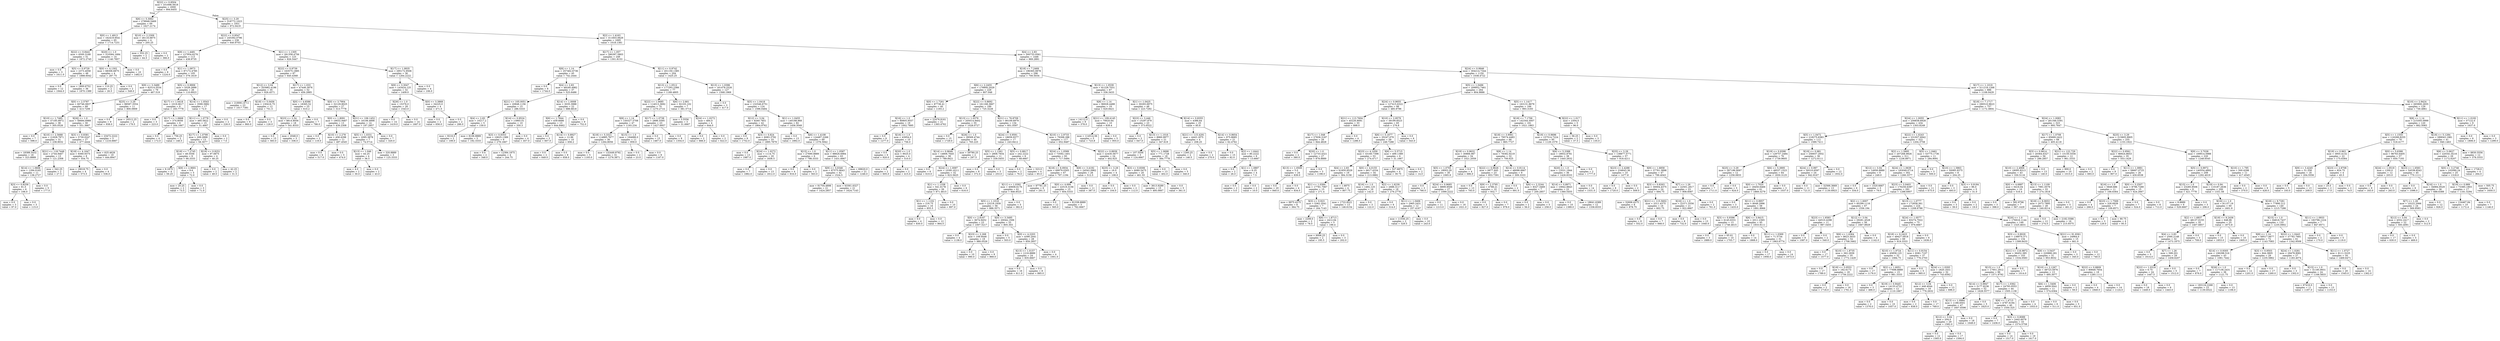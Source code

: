 digraph Tree {
node [shape=box] ;
0 [label="X[22] <= 0.8504\nmse = 331696.5618\nsamples = 2000\nvalue = 994.6455"] ;
1 [label="X[6] <= 5.3062\nmse = 278948.5469\nsamples = 69\nvalue = 1627.2174"] ;
0 -> 1 [labeldistance=2.5, labelangle=45, headlabel="True"] ;
2 [label="X[0] <= 1.4913\nmse = 162419.9541\nsamples = 65\nvalue = 1714.7231"] ;
1 -> 2 ;
3 [label="X[22] <= 0.8441\nmse = 6500.3168\nsamples = 51\nvalue = 1872.2745"] ;
2 -> 3 ;
4 [label="mse = 0.0\nsamples = 3\nvalue = 1611.0"] ;
3 -> 4 ;
5 [label="X[5] <= 0.9729\nmse = 2373.4058\nsamples = 48\nvalue = 1888.6042"] ;
3 -> 5 ;
6 [label="mse = 0.0\nsamples = 12\nvalue = 1944.0"] ;
5 -> 6 ;
7 [label="mse = 1800.6752\nsamples = 36\nvalue = 1870.1389"] ;
5 -> 7 ;
8 [label="X[20] <= 1.0\nmse = 310584.1684\nsamples = 14\nvalue = 1140.7857"] ;
2 -> 8 ;
9 [label="X[0] <= 4.1302\nmse = 68306.6875\nsamples = 4\nvalue = 287.75"] ;
8 -> 9 ;
10 [label="mse = 110.25\nsamples = 2\nvalue = 26.5"] ;
9 -> 10 ;
11 [label="mse = 0.0\nsamples = 2\nvalue = 549.0"] ;
9 -> 11 ;
12 [label="mse = 0.0\nsamples = 10\nvalue = 1482.0"] ;
8 -> 12 ;
13 [label="X[10] <= 2.2309\nmse = 26116.6875\nsamples = 4\nvalue = 205.25"] ;
1 -> 13 ;
14 [label="mse = 552.25\nsamples = 2\nvalue = 44.5"] ;
13 -> 14 ;
15 [label="mse = 0.0\nsamples = 2\nvalue = 366.0"] ;
13 -> 15 ;
16 [label="X[25] <= 3.29\nmse = 318772.1023\nsamples = 1931\nvalue = 972.0419"] ;
0 -> 16 [labeldistance=2.5, labelangle=-45, headlabel="False"] ;
17 [label="X[22] <= 0.9547\nmse = 245392.0796\nsamples = 236\nvalue = 640.9703"] ;
16 -> 17 ;
18 [label="X[9] <= 1.4481\nmse = 127954.6276\nsamples = 113\nvalue = 438.9735"] ;
17 -> 18 ;
19 [label="mse = 0.0\nsamples = 8\nvalue = 1224.0"] ;
18 -> 19 ;
20 [label="X[1] <= 1.0973\nmse = 87172.4785\nsamples = 105\nvalue = 379.1619"] ;
18 -> 20 ;
21 [label="X[9] <= 3.3489\nmse = 82514.5534\nsamples = 79\nvalue = 467.519"] ;
20 -> 21 ;
22 [label="X[0] <= 2.5787\nmse = 60746.0837\nsamples = 68\nvalue = 413.7206"] ;
21 -> 22 ;
23 [label="X[10] <= 1.7485\nmse = 37185.9972\nsamples = 38\nvalue = 305.0526"] ;
22 -> 23 ;
24 [label="mse = 0.0\nsamples = 7\nvalue = 598.0"] ;
23 -> 24 ;
25 [label="X[10] <= 2.5688\nmse = 21828.7971\nsamples = 31\nvalue = 238.9032"] ;
23 -> 25 ;
26 [label="mse = 18388.5432\nsamples = 18\nvalue = 323.8889"] ;
25 -> 26 ;
27 [label="X[21] <= 118.7448\nmse = 2744.9467\nsamples = 13\nvalue = 121.2308"] ;
25 -> 27 ;
28 [label="X[14] <= 1.0606\nmse = 1294.0165\nsamples = 11\nvalue = 138.2727"] ;
27 -> 28 ;
29 [label="X[3] <= 0.8258\nmse = 81.0\nsamples = 6\nvalue = 106.0"] ;
28 -> 29 ;
30 [label="mse = 0.0\nsamples = 3\nvalue = 97.0"] ;
29 -> 30 ;
31 [label="mse = 0.0\nsamples = 3\nvalue = 115.0"] ;
29 -> 31 ;
32 [label="mse = 0.0\nsamples = 5\nvalue = 177.0"] ;
28 -> 32 ;
33 [label="mse = 342.25\nsamples = 2\nvalue = 27.5"] ;
27 -> 33 ;
34 [label="X[26] <= 1.0\nmse = 56684.6989\nsamples = 30\nvalue = 551.3667"] ;
22 -> 34 ;
35 [label="X[3] <= 0.8381\nmse = 5730.0247\nsamples = 27\nvalue = 477.4444"] ;
34 -> 35 ;
36 [label="X[18] <= 4.1647\nmse = 9360.9375\nsamples = 8\nvalue = 554.75"] ;
35 -> 36 ;
37 [label="mse = 18018.75\nsamples = 4\nvalue = 573.5"] ;
36 -> 37 ;
38 [label="mse = 0.0\nsamples = 4\nvalue = 536.0"] ;
36 -> 38 ;
39 [label="mse = 625.4626\nsamples = 19\nvalue = 444.8947"] ;
35 -> 39 ;
40 [label="mse = 23472.2222\nsamples = 3\nvalue = 1216.6667"] ;
34 -> 40 ;
41 [label="X[25] <= 3.29\nmse = 88587.3554\nsamples = 11\nvalue = 800.0909"] ;
21 -> 41 ;
42 [label="mse = 0.0\nsamples = 9\nvalue = 938.0"] ;
41 -> 42 ;
43 [label="mse = 16512.25\nsamples = 2\nvalue = 179.5"] ;
41 -> 43 ;
44 [label="X[5] <= 0.9906\nmse = 5528.2899\nsamples = 26\nvalue = 110.6923"] ;
20 -> 44 ;
45 [label="X[17] <= 1.0418\nmse = 1019.0617\nsamples = 9\nvalue = 183.7778"] ;
44 -> 45 ;
46 [label="mse = 0.0\nsamples = 3\nvalue = 223.0"] ;
45 -> 46 ;
47 [label="X[17] <= 1.0668\nmse = 374.8056\nsamples = 6\nvalue = 164.1667"] ;
45 -> 47 ;
48 [label="mse = 0.0\nsamples = 4\nvalue = 172.0"] ;
47 -> 48 ;
49 [label="mse = 756.25\nsamples = 2\nvalue = 148.5"] ;
47 -> 49 ;
50 [label="X[14] <= 1.0543\nmse = 3590.5882\nsamples = 17\nvalue = 72.0"] ;
44 -> 50 ;
51 [label="X[11] <= 1.0778\nmse = 485.5822\nsamples = 15\nvalue = 51.4667"] ;
50 -> 51 ;
52 [label="X[17] <= 1.0799\nmse = 209.2899\nsamples = 13\nvalue = 58.3077"] ;
51 -> 52 ;
53 [label="X[18] <= 7.2745\nmse = 49.5556\nsamples = 9\nvalue = 66.3333"] ;
52 -> 53 ;
54 [label="mse = 9.1875\nsamples = 4\nvalue = 59.25"] ;
53 -> 54 ;
55 [label="X[9] <= 2.9691\nmse = 9.6\nsamples = 5\nvalue = 72.0"] ;
53 -> 55 ;
56 [label="mse = 20.25\nsamples = 2\nvalue = 73.5"] ;
55 -> 56 ;
57 [label="mse = 0.0\nsamples = 3\nvalue = 71.0"] ;
55 -> 57 ;
58 [label="X[19] <= 0.9251\nmse = 97.6875\nsamples = 4\nvalue = 40.25"] ;
52 -> 58 ;
59 [label="mse = 0.0\nsamples = 2\nvalue = 49.0"] ;
58 -> 59 ;
60 [label="mse = 42.25\nsamples = 2\nvalue = 31.5"] ;
58 -> 60 ;
61 [label="mse = 0.0\nsamples = 2\nvalue = 7.0"] ;
51 -> 61 ;
62 [label="mse = 0.0\nsamples = 2\nvalue = 226.0"] ;
50 -> 62 ;
63 [label="X[1] <= 1.1305\nmse = 281358.4756\nsamples = 123\nvalue = 826.5447"] ;
17 -> 63 ;
64 [label="X[22] <= 0.9739\nmse = 163575.1885\nsamples = 87\nvalue = 645.4368"] ;
63 -> 64 ;
65 [label="X[12] <= 3.04\nmse = 203982.4196\nsamples = 35\nvalue = 926.4571"] ;
64 -> 65 ;
66 [label="mse = 218061.6711\nsamples = 23\nvalue = 1017.7391"] ;
65 -> 66 ;
67 [label="X[18] <= 5.0456\nmse = 130416.75\nsamples = 12\nvalue = 751.5"] ;
65 -> 67 ;
68 [label="mse = 0.0\nsamples = 9\nvalue = 960.0"] ;
67 -> 68 ;
69 [label="mse = 0.0\nsamples = 3\nvalue = 126.0"] ;
67 -> 69 ;
70 [label="X[17] <= 1.033\nmse = 47446.3976\nsamples = 52\nvalue = 456.2885"] ;
64 -> 70 ;
71 [label="X[0] <= 4.6586\nmse = 18365.52\nsamples = 25\nvalue = 610.2"] ;
70 -> 71 ;
72 [label="X[23] <= 2.54\nmse = 8814.8056\nsamples = 18\nvalue = 541.8333"] ;
71 -> 72 ;
73 [label="mse = 0.0\nsamples = 15\nvalue = 583.0"] ;
72 -> 73 ;
74 [label="mse = 2048.0\nsamples = 3\nvalue = 336.0"] ;
72 -> 74 ;
75 [label="mse = 0.0\nsamples = 7\nvalue = 786.0"] ;
71 -> 75 ;
76 [label="X[0] <= 3.7904\nmse = 32129.8025\nsamples = 27\nvalue = 313.7778"] ;
70 -> 76 ;
77 [label="X[0] <= 1.8091\nmse = 19032.9467\nsamples = 13\nvalue = 439.2308"] ;
76 -> 77 ;
78 [label="mse = 0.0\nsamples = 2\nvalue = 119.0"] ;
77 -> 78 ;
79 [label="X[10] <= 2.278\nmse = 458.4298\nsamples = 11\nvalue = 497.4545"] ;
77 -> 79 ;
80 [label="mse = 0.0\nsamples = 6\nvalue = 517.0"] ;
79 -> 80 ;
81 [label="mse = 0.0\nsamples = 5\nvalue = 474.0"] ;
79 -> 81 ;
82 [label="X[21] <= 106.1452\nmse = 16106.4898\nsamples = 14\nvalue = 197.2857"] ;
76 -> 82 ;
83 [label="X[5] <= 1.0331\nmse = 2095.3878\nsamples = 7\nvalue = 74.5714"] ;
82 -> 83 ;
84 [label="X[13] <= 1.046\nmse = 44.25\nsamples = 4\nvalue = 36.5"] ;
83 -> 84 ;
85 [label="mse = 4.0\nsamples = 2\nvalue = 30.0"] ;
84 -> 85 ;
86 [label="mse = 0.0\nsamples = 2\nvalue = 43.0"] ;
84 -> 86 ;
87 [label="mse = 320.8889\nsamples = 3\nvalue = 125.3333"] ;
83 -> 87 ;
88 [label="mse = 0.0\nsamples = 7\nvalue = 320.0"] ;
82 -> 88 ;
89 [label="X[17] <= 1.0835\nmse = 295172.9506\nsamples = 36\nvalue = 1264.2222"] ;
63 -> 89 ;
90 [label="X[9] <= 3.3047\nmse = 143424.125\nsamples = 32\nvalue = 1409.0"] ;
89 -> 90 ;
91 [label="X[26] <= 1.0\nmse = 15376.0\nsamples = 28\nvalue = 1543.0"] ;
90 -> 91 ;
92 [label="mse = 0.0\nsamples = 14\nvalue = 1419.0"] ;
91 -> 92 ;
93 [label="mse = 0.0\nsamples = 14\nvalue = 1667.0"] ;
91 -> 93 ;
94 [label="X[0] <= 3.3868\nmse = 34225.0\nsamples = 4\nvalue = 471.0"] ;
90 -> 94 ;
95 [label="mse = 0.0\nsamples = 2\nvalue = 656.0"] ;
94 -> 95 ;
96 [label="mse = 0.0\nsamples = 2\nvalue = 286.0"] ;
94 -> 96 ;
97 [label="mse = 0.0\nsamples = 4\nvalue = 106.0"] ;
89 -> 97 ;
98 [label="X[2] <= 1.4163\nmse = 311603.0629\nsamples = 1695\nvalue = 1018.1381"] ;
16 -> 98 ;
99 [label="X[17] <= 1.057\nmse = 280397.5803\nsamples = 249\nvalue = 1301.8153"] ;
98 -> 99 ;
100 [label="X[8] <= 1.14\nmse = 257462.6736\nsamples = 45\nvalue = 742.2444"] ;
99 -> 100 ;
101 [label="mse = 0.0\nsamples = 8\nvalue = 1744.0"] ;
100 -> 101 ;
102 [label="X[4] <= 2.83\nmse = 49240.4982\nsamples = 37\nvalue = 525.6486"] ;
100 -> 102 ;
103 [label="X[21] <= 105.0051\nmse = 20848.1156\nsamples = 15\nvalue = 286.5333"] ;
102 -> 103 ;
104 [label="X[4] <= 2.83\nmse = 10217.2\nsamples = 5\nvalue = 159.0"] ;
103 -> 104 ;
105 [label="mse = 9216.0\nsamples = 2\nvalue = 109.0"] ;
104 -> 105 ;
106 [label="mse = 8106.8889\nsamples = 3\nvalue = 192.3333"] ;
104 -> 106 ;
107 [label="X[14] <= 0.9524\nmse = 13965.01\nsamples = 10\nvalue = 350.3"] ;
103 -> 107 ;
108 [label="X[3] <= 0.9353\nmse = 10625.1389\nsamples = 6\nvalue = 279.1667"] ;
107 -> 108 ;
109 [label="mse = 0.0\nsamples = 2\nvalue = 348.0"] ;
108 -> 109 ;
110 [label="mse = 12384.1875\nsamples = 4\nvalue = 244.75"] ;
108 -> 110 ;
111 [label="mse = 0.0\nsamples = 4\nvalue = 457.0"] ;
107 -> 111 ;
112 [label="X[14] <= 1.0008\nmse = 3035.3988\nsamples = 22\nvalue = 688.6818"] ;
102 -> 112 ;
113 [label="X[6] <= 1.7844\nmse = 439.6686\nsamples = 13\nvalue = 644.8462"] ;
112 -> 113 ;
114 [label="mse = 0.0\nsamples = 3\nvalue = 607.0"] ;
113 -> 114 ;
115 [label="X[14] <= 0.8927\nmse = 12.96\nsamples = 10\nvalue = 656.2"] ;
113 -> 115 ;
116 [label="mse = 0.0\nsamples = 2\nvalue = 649.0"] ;
115 -> 116 ;
117 [label="mse = 0.0\nsamples = 8\nvalue = 658.0"] ;
115 -> 117 ;
118 [label="mse = 0.0\nsamples = 9\nvalue = 752.0"] ;
112 -> 118 ;
119 [label="X[11] <= 0.9742\nmse = 201150.1385\nsamples = 204\nvalue = 1425.25"] ;
99 -> 119 ;
120 [label="X[13] <= 1.0512\nmse = 177293.2366\nsamples = 77\nvalue = 1189.4805"] ;
119 -> 120 ;
121 [label="X[22] <= 1.0685\nmse = 114013.3692\nsamples = 70\nvalue = 1270.2714"] ;
120 -> 121 ;
122 [label="X[8] <= 1.14\nmse = 150327.3708\nsamples = 47\nvalue = 1193.234"] ;
121 -> 122 ;
123 [label="X[18] <= 5.3321\nmse = 114885.7677\nsamples = 36\nvalue = 1264.8056"] ;
122 -> 123 ;
124 [label="mse = 0.0\nsamples = 5\nvalue = 1193.0"] ;
123 -> 124 ;
125 [label="mse = 132449.9792\nsamples = 31\nvalue = 1276.3871"] ;
123 -> 125 ;
126 [label="X[15] <= 1.0\nmse = 194688.0\nsamples = 11\nvalue = 959.0"] ;
122 -> 126 ;
127 [label="mse = 0.0\nsamples = 2\nvalue = 23.0"] ;
126 -> 127 ;
128 [label="mse = 0.0\nsamples = 9\nvalue = 1167.0"] ;
126 -> 128 ;
129 [label="X[17] <= 1.0738\nmse = 2896.5595\nsamples = 23\nvalue = 1427.6957"] ;
121 -> 129 ;
130 [label="mse = 0.0\nsamples = 15\nvalue = 1467.0"] ;
129 -> 130 ;
131 [label="mse = 0.0\nsamples = 8\nvalue = 1354.0"] ;
129 -> 131 ;
132 [label="X[6] <= 2.661\nmse = 92103.102\nsamples = 7\nvalue = 381.5714"] ;
120 -> 132 ;
133 [label="mse = 3.5556\nsamples = 3\nvalue = 31.6667"] ;
132 -> 133 ;
134 [label="X[24] <= 1.0272\nmse = 484.0\nsamples = 4\nvalue = 644.0"] ;
132 -> 134 ;
135 [label="mse = 0.0\nsamples = 2\nvalue = 666.0"] ;
134 -> 135 ;
136 [label="mse = 0.0\nsamples = 2\nvalue = 622.0"] ;
134 -> 136 ;
137 [label="X[13] <= 1.0396\nmse = 161478.2526\nsamples = 127\nvalue = 1568.1969"] ;
119 -> 137 ;
138 [label="mse = 0.0\nsamples = 3\nvalue = 417.0"] ;
137 -> 138 ;
139 [label="X[5] <= 1.0418\nmse = 132546.6751\nsamples = 124\nvalue = 1596.0484"] ;
137 -> 139 ;
140 [label="X[12] <= 3.04\nmse = 8260.7851\nsamples = 42\nvalue = 1864.9762"] ;
139 -> 140 ;
141 [label="mse = 0.0\nsamples = 9\nvalue = 1752.0"] ;
140 -> 141 ;
142 [label="X[3] <= 0.824\nmse = 6083.3792\nsamples = 33\nvalue = 1895.7879"] ;
140 -> 142 ;
143 [label="mse = 0.0\nsamples = 13\nvalue = 1987.0"] ;
142 -> 143 ;
144 [label="X[24] <= 1.0272\nmse = 1114.75\nsamples = 20\nvalue = 1836.5"] ;
142 -> 144 ;
145 [label="mse = 0.0\nsamples = 7\nvalue = 1882.0"] ;
144 -> 145 ;
146 [label="mse = 0.0\nsamples = 13\nvalue = 1812.0"] ;
144 -> 146 ;
147 [label="X[1] <= 1.0455\nmse = 140188.968\nsamples = 82\nvalue = 1458.3049"] ;
139 -> 147 ;
148 [label="mse = 0.0\nsamples = 13\nvalue = 1892.0"] ;
147 -> 148 ;
149 [label="X[6] <= 1.4108\nmse = 124487.2266\nsamples = 69\nvalue = 1376.5942"] ;
147 -> 149 ;
150 [label="X[15] <= 1.0\nmse = 27690.8889\nsamples = 6\nvalue = 798.3333"] ;
149 -> 150 ;
151 [label="mse = 0.0\nsamples = 4\nvalue = 916.0"] ;
150 -> 151 ;
152 [label="mse = 0.0\nsamples = 2\nvalue = 563.0"] ;
150 -> 152 ;
153 [label="X[11] <= 1.0587\nmse = 98826.6984\nsamples = 63\nvalue = 1431.6667"] ;
149 -> 153 ;
154 [label="X[9] <= 3.0346\nmse = 87575.9643\nsamples = 42\nvalue = 1524.5"] ;
153 -> 154 ;
155 [label="mse = 91704.4898\nsamples = 21\nvalue = 1424.2857"] ;
154 -> 155 ;
156 [label="mse = 63361.6327\nsamples = 21\nvalue = 1624.7143"] ;
154 -> 156 ;
157 [label="mse = 69620.0\nsamples = 21\nvalue = 1246.0"] ;
153 -> 157 ;
158 [label="X[4] <= 2.83\nmse = 300733.0561\nsamples = 1446\nvalue = 969.2891"] ;
98 -> 158 ;
159 [label="X[18] <= 7.2469\nmse = 196365.0878\nsamples = 296\nvalue = 700.5034"] ;
158 -> 159 ;
160 [label="X[6] <= 2.2455\nmse = 179900.2029\nsamples = 229\nvalue = 807.048"] ;
159 -> 160 ;
161 [label="X[0] <= 1.7261\nmse = 87736.41\nsamples = 40\nvalue = 1193.2"] ;
160 -> 161 ;
162 [label="X[16] <= 1.0\nmse = 90805.9557\nsamples = 19\nvalue = 1002.7895"] ;
161 -> 162 ;
163 [label="mse = 0.0\nsamples = 9\nvalue = 1277.0"] ;
162 -> 163 ;
164 [label="X[16] <= 1.0\nmse = 43954.0\nsamples = 10\nvalue = 756.0"] ;
162 -> 164 ;
165 [label="mse = 0.0\nsamples = 6\nvalue = 920.0"] ;
164 -> 165 ;
166 [label="X[20] <= 1.0\nmse = 9025.0\nsamples = 4\nvalue = 510.0"] ;
164 -> 166 ;
167 [label="mse = 0.0\nsamples = 2\nvalue = 605.0"] ;
166 -> 167 ;
168 [label="mse = 0.0\nsamples = 2\nvalue = 415.0"] ;
166 -> 168 ;
169 [label="mse = 22476.9161\nsamples = 21\nvalue = 1365.4762"] ;
161 -> 169 ;
170 [label="X[22] <= 0.8692\nmse = 161168.3667\nsamples = 189\nvalue = 725.3228"] ;
160 -> 170 ;
171 [label="X[13] <= 1.0379\nmse = 205014.9402\nsamples = 55\nvalue = 1028.0727"] ;
170 -> 171 ;
172 [label="mse = 0.0\nsamples = 15\nvalue = 1729.0"] ;
171 -> 172 ;
173 [label="X[26] <= 1.0\nmse = 28569.4744\nsamples = 40\nvalue = 765.225"] ;
171 -> 173 ;
174 [label="X[14] <= 0.9648\nmse = 14806.7645\nsamples = 38\nvalue = 789.8421"] ;
173 -> 174 ;
175 [label="mse = 0.0\nsamples = 6\nvalue = 610.0"] ;
174 -> 175 ;
176 [label="X[24] <= 1.0097\nmse = 10381.6211\nsamples = 32\nvalue = 823.5625"] ;
174 -> 176 ;
177 [label="X[1] <= 1.1338\nmse = 541.0178\nsamples = 26\nvalue = 871.4615"] ;
176 -> 177 ;
178 [label="X[1] <= 1.1102\nmse = 216.75\nsamples = 16\nvalue = 855.5"] ;
177 -> 178 ;
179 [label="mse = 0.0\nsamples = 4\nvalue = 830.0"] ;
178 -> 179 ;
180 [label="mse = 0.0\nsamples = 12\nvalue = 864.0"] ;
178 -> 180 ;
181 [label="mse = 0.0\nsamples = 10\nvalue = 897.0"] ;
177 -> 181 ;
182 [label="mse = 0.0\nsamples = 6\nvalue = 616.0"] ;
176 -> 182 ;
183 [label="mse = 59780.25\nsamples = 2\nvalue = 297.5"] ;
173 -> 183 ;
184 [label="X[21] <= 76.8709\nmse = 90109.6979\nsamples = 134\nvalue = 601.0597"] ;
170 -> 184 ;
185 [label="X[24] <= 0.9591\nmse = 18659.9377\nsamples = 17\nvalue = 243.9412"] ;
184 -> 185 ;
186 [label="X[5] <= 1.1561\nmse = 2808.7934\nsamples = 11\nvalue = 339.5455"] ;
185 -> 186 ;
187 [label="mse = 0.0\nsamples = 8\nvalue = 372.0"] ;
186 -> 187 ;
188 [label="mse = 0.0\nsamples = 3\nvalue = 253.0"] ;
186 -> 188 ;
189 [label="X[5] <= 0.8817\nmse = 242.2222\nsamples = 6\nvalue = 68.6667"] ;
185 -> 189 ;
190 [label="mse = 0.0\nsamples = 2\nvalue = 76.0"] ;
189 -> 190 ;
191 [label="mse = 323.0\nsamples = 4\nvalue = 65.0"] ;
189 -> 191 ;
192 [label="X[10] <= 2.9733\nmse = 79268.288\nsamples = 117\nvalue = 652.9487"] ;
184 -> 192 ;
193 [label="X[24] <= 1.0589\nmse = 73592.1401\nsamples = 93\nvalue = 717.5484"] ;
192 -> 193 ;
194 [label="X[18] <= 6.0934\nmse = 69979.0305\nsamples = 67\nvalue = 797.1194"] ;
193 -> 194 ;
195 [label="X[11] <= 1.0392\nmse = 40608.6176\nsamples = 61\nvalue = 846.8525"] ;
194 -> 195 ;
196 [label="X[5] <= 1.1018\nmse = 23218.1939\nsamples = 56\nvalue = 888.3571"] ;
195 -> 196 ;
197 [label="X[0] <= 2.8167\nmse = 3674.9452\nsamples = 23\nvalue = 1007.5217"] ;
196 -> 197 ;
198 [label="mse = 0.0\nsamples = 4\nvalue = 1138.0"] ;
197 -> 198 ;
199 [label="X[23] <= 2.268\nmse = 109.9446\nsamples = 19\nvalue = 980.0526"] ;
197 -> 199 ;
200 [label="mse = 0.0\nsamples = 10\nvalue = 990.0"] ;
199 -> 200 ;
201 [label="mse = 0.0\nsamples = 9\nvalue = 969.0"] ;
199 -> 201 ;
202 [label="X[0] <= 3.3495\nmse = 20044.1506\nsamples = 33\nvalue = 805.303"] ;
196 -> 202 ;
203 [label="mse = 0.0\nsamples = 5\nvalue = 503.0"] ;
202 -> 203 ;
204 [label="X[0] <= 4.2203\nmse = 4390.2041\nsamples = 28\nvalue = 859.2857"] ;
202 -> 204 ;
205 [label="X[13] <= 1.0157\nmse = 1216.8889\nsamples = 24\nvalue = 835.6667"] ;
204 -> 205 ;
206 [label="mse = 0.0\nsamples = 16\nvalue = 811.0"] ;
205 -> 206 ;
207 [label="mse = 0.0\nsamples = 8\nvalue = 885.0"] ;
205 -> 207 ;
208 [label="mse = 0.0\nsamples = 4\nvalue = 1001.0"] ;
204 -> 208 ;
209 [label="mse = 0.0\nsamples = 5\nvalue = 382.0"] ;
195 -> 209 ;
210 [label="mse = 87781.25\nsamples = 6\nvalue = 291.5"] ;
194 -> 210 ;
211 [label="X[9] <= 3.4192\nmse = 24542.0962\nsamples = 26\nvalue = 512.5"] ;
193 -> 211 ;
212 [label="X[0] <= 4.699\nmse = 22519.3156\nsamples = 15\nvalue = 604.5333"] ;
211 -> 212 ;
213 [label="mse = 0.0\nsamples = 12\nvalue = 565.0"] ;
212 -> 213 ;
214 [label="mse = 81338.8889\nsamples = 3\nvalue = 762.6667"] ;
212 -> 214 ;
215 [label="mse = 0.0\nsamples = 11\nvalue = 387.0"] ;
211 -> 215 ;
216 [label="X[22] <= 0.8939\nmse = 22430.5677\nsamples = 24\nvalue = 402.625"] ;
192 -> 216 ;
217 [label="X[25] <= 3.29\nmse = 16.0\nsamples = 4\nvalue = 108.0"] ;
216 -> 217 ;
218 [label="mse = 0.0\nsamples = 2\nvalue = 104.0"] ;
217 -> 218 ;
219 [label="mse = 0.0\nsamples = 2\nvalue = 112.0"] ;
217 -> 219 ;
220 [label="X[3] <= 0.8306\nmse = 6080.5475\nsamples = 20\nvalue = 461.55"] ;
216 -> 220 ;
221 [label="mse = 3613.9289\nsamples = 15\nvalue = 495.0667"] ;
220 -> 221 ;
222 [label="mse = 0.0\nsamples = 5\nvalue = 361.0"] ;
220 -> 222 ;
223 [label="X[13] <= 1.0539\nmse = 81228.7031\nsamples = 67\nvalue = 336.3433"] ;
159 -> 223 ;
224 [label="X[8] <= 1.14\nmse = 96928.4488\nsamples = 19\nvalue = 620.8421"] ;
223 -> 224 ;
225 [label="mse = 14112.0\nsamples = 9\nvalue = 378.0"] ;
224 -> 225 ;
226 [label="X[21] <= 109.4145\nmse = 70620.64\nsamples = 10\nvalue = 839.4"] ;
224 -> 226 ;
227 [label="mse = 114514.56\nsamples = 5\nvalue = 723.8"] ;
226 -> 227 ;
228 [label="mse = 0.0\nsamples = 5\nvalue = 955.0"] ;
226 -> 228 ;
229 [label="X[1] <= 1.0425\nmse = 30293.6975\nsamples = 48\nvalue = 223.7292"] ;
223 -> 229 ;
230 [label="X[23] <= 3.446\nmse = 15297.879\nsamples = 23\nvalue = 373.6522"] ;
229 -> 230 ;
231 [label="mse = 0.0\nsamples = 2\nvalue = 647.0"] ;
230 -> 231 ;
232 [label="X[13] <= 1.1016\nmse = 8960.9977\nsamples = 21\nvalue = 347.619"] ;
230 -> 232 ;
233 [label="mse = 107.5556\nsamples = 3\nvalue = 124.6667"] ;
232 -> 233 ;
234 [label="X[5] <= 1.0698\nmse = 771.1728\nsamples = 18\nvalue = 384.7778"] ;
232 -> 234 ;
235 [label="mse = 0.0\nsamples = 13\nvalue = 402.0"] ;
234 -> 235 ;
236 [label="mse = 0.0\nsamples = 5\nvalue = 340.0"] ;
234 -> 236 ;
237 [label="X[14] <= 0.8355\nmse = 4386.64\nsamples = 25\nvalue = 85.8"] ;
229 -> 237 ;
238 [label="X[21] <= 115.4291\nmse = 4443.1875\nsamples = 4\nvalue = 208.25"] ;
237 -> 238 ;
239 [label="mse = 1260.25\nsamples = 2\nvalue = 146.5"] ;
238 -> 239 ;
240 [label="mse = 0.0\nsamples = 2\nvalue = 270.0"] ;
238 -> 240 ;
241 [label="X[14] <= 0.8654\nmse = 975.8685\nsamples = 21\nvalue = 62.4762"] ;
237 -> 241 ;
242 [label="mse = 0.0\nsamples = 15\nvalue = 82.0"] ;
241 -> 242 ;
243 [label="X[2] <= 1.6441\nmse = 80.2222\nsamples = 6\nvalue = 13.6667"] ;
241 -> 243 ;
244 [label="mse = 0.0\nsamples = 2\nvalue = 26.0"] ;
243 -> 244 ;
245 [label="X[1] <= 1.0897\nmse = 6.25\nsamples = 4\nvalue = 7.5"] ;
243 -> 245 ;
246 [label="mse = 0.0\nsamples = 2\nvalue = 5.0"] ;
245 -> 246 ;
247 [label="mse = 0.0\nsamples = 2\nvalue = 10.0"] ;
245 -> 247 ;
248 [label="X[24] <= 0.9946\nmse = 304214.7344\nsamples = 1150\nvalue = 1038.4722"] ;
158 -> 248 ;
249 [label="X[5] <= 1.0496\nmse = 209952.7461\nsamples = 264\nvalue = 804.9886"] ;
248 -> 249 ;
250 [label="X[24] <= 0.9655\nmse = 127415.6322\nsamples = 98\nvalue = 485.9796"] ;
249 -> 250 ;
251 [label="X[21] <= 113.7604\nmse = 45226.9091\nsamples = 33\nvalue = 898.0"] ;
250 -> 251 ;
252 [label="X[17] <= 1.048\nmse = 27836.3187\nsamples = 29\nvalue = 844.4828"] ;
251 -> 252 ;
253 [label="mse = 0.0\nsamples = 2\nvalue = 380.0"] ;
252 -> 253 ;
254 [label="X[20] <= 1.0\nmse = 12733.4321\nsamples = 27\nvalue = 878.8889"] ;
252 -> 254 ;
255 [label="X[13] <= 1.0509\nmse = 5.0\nsamples = 24\nvalue = 839.0"] ;
254 -> 255 ;
256 [label="mse = 0.0\nsamples = 20\nvalue = 840.0"] ;
255 -> 256 ;
257 [label="mse = 0.0\nsamples = 4\nvalue = 834.0"] ;
255 -> 257 ;
258 [label="mse = 0.0\nsamples = 3\nvalue = 1198.0"] ;
254 -> 258 ;
259 [label="mse = 0.0\nsamples = 4\nvalue = 1286.0"] ;
251 -> 259 ;
260 [label="X[10] <= 2.9579\nmse = 39199.8523\nsamples = 65\nvalue = 276.8"] ;
250 -> 260 ;
261 [label="X[6] <= 5.1677\nmse = 35247.079\nsamples = 59\nvalue = 249.7288"] ;
260 -> 261 ;
262 [label="X[23] <= 4.1059\nmse = 33160.7398\nsamples = 53\nvalue = 274.4717"] ;
261 -> 262 ;
263 [label="X[4] <= 2.83\nmse = 61850.9529\nsamples = 19\nvalue = 384.3158"] ;
262 -> 263 ;
264 [label="X[1] <= 1.0384\nmse = 17781.7067\nsamples = 15\nvalue = 271.4"] ;
263 -> 264 ;
265 [label="mse = 9975.4375\nsamples = 8\nvalue = 364.75"] ;
264 -> 265 ;
266 [label="X[3] <= 0.923\nmse = 5362.2041\nsamples = 7\nvalue = 164.7143"] ;
264 -> 266 ;
267 [label="mse = 2209.0\nsamples = 2\nvalue = 78.0"] ;
266 -> 267 ;
268 [label="X[6] <= 1.8713\nmse = 2412.64\nsamples = 5\nvalue = 199.4"] ;
266 -> 268 ;
269 [label="mse = 6006.25\nsamples = 2\nvalue = 195.5"] ;
268 -> 269 ;
270 [label="mse = 0.0\nsamples = 3\nvalue = 202.0"] ;
268 -> 270 ;
271 [label="mse = 1.6875\nsamples = 4\nvalue = 807.75"] ;
263 -> 271 ;
272 [label="X[0] <= 4.0155\nmse = 6617.4334\nsamples = 34\nvalue = 213.0882"] ;
262 -> 272 ;
273 [label="X[16] <= 1.0\nmse = 1492.125\nsamples = 16\nvalue = 142.0"] ;
272 -> 273 ;
274 [label="mse = 1722.8521\nsamples = 13\nvalue = 146.6154"] ;
273 -> 274 ;
275 [label="mse = 0.0\nsamples = 3\nvalue = 122.0"] ;
273 -> 275 ;
276 [label="X[2] <= 1.6239\nmse = 2688.3117\nsamples = 18\nvalue = 276.2778"] ;
272 -> 276 ;
277 [label="mse = 0.0\nsamples = 6\nvalue = 314.0"] ;
276 -> 277 ;
278 [label="X[11] <= 1.0406\nmse = 2965.2431\nsamples = 12\nvalue = 257.4167"] ;
276 -> 278 ;
279 [label="mse = 11556.25\nsamples = 2\nvalue = 329.5"] ;
278 -> 279 ;
280 [label="mse = 0.0\nsamples = 10\nvalue = 243.0"] ;
278 -> 280 ;
281 [label="X[6] <= 5.5715\nmse = 499.1389\nsamples = 6\nvalue = 31.1667"] ;
261 -> 281 ;
282 [label="mse = 527.6875\nsamples = 4\nvalue = 39.75"] ;
281 -> 282 ;
283 [label="mse = 0.0\nsamples = 2\nvalue = 14.0"] ;
281 -> 283 ;
284 [label="mse = 0.0\nsamples = 6\nvalue = 543.0"] ;
260 -> 284 ;
285 [label="X[5] <= 1.1417\nmse = 163131.8679\nsamples = 166\nvalue = 993.3193"] ;
249 -> 285 ;
286 [label="X[18] <= 7.1706\nmse = 142344.3007\nsamples = 161\nvalue = 1021.1863"] ;
285 -> 286 ;
287 [label="X[18] <= 3.9061\nmse = 79574.4483\nsamples = 66\nvalue = 865.7727"] ;
286 -> 287 ;
288 [label="X[19] <= 0.9632\nmse = 30866.987\nsamples = 34\nvalue = 1021.2059"] ;
287 -> 288 ;
289 [label="X[5] <= 1.0793\nmse = 18003.29\nsamples = 30\nvalue = 1065.9"] ;
288 -> 289 ;
290 [label="mse = 0.0\nsamples = 3\nvalue = 766.0"] ;
289 -> 290 ;
291 [label="X[24] <= 0.9685\nmse = 8899.9506\nsamples = 27\nvalue = 1099.2222"] ;
289 -> 291 ;
292 [label="mse = 0.0\nsamples = 11\nvalue = 1213.0"] ;
291 -> 292 ;
293 [label="mse = 0.0\nsamples = 16\nvalue = 1021.0"] ;
291 -> 293 ;
294 [label="mse = 0.0\nsamples = 4\nvalue = 686.0"] ;
288 -> 294 ;
295 [label="X[8] <= 1.14\nmse = 78382.9219\nsamples = 32\nvalue = 700.625"] ;
287 -> 295 ;
296 [label="X[22] <= 0.9626\nmse = 6877.845\nsamples = 23\nvalue = 853.7391"] ;
295 -> 296 ;
297 [label="mse = 0.0\nsamples = 13\nvalue = 793.0"] ;
296 -> 297 ;
298 [label="X[9] <= 2.3795\nmse = 4788.21\nsamples = 10\nvalue = 932.7"] ;
296 -> 298 ;
299 [label="mse = 0.0\nsamples = 3\nvalue = 827.0"] ;
298 -> 299 ;
300 [label="mse = 0.0\nsamples = 7\nvalue = 978.0"] ;
298 -> 300 ;
301 [label="X[14] <= 0.9114\nmse = 48096.6667\nsamples = 9\nvalue = 309.3333"] ;
295 -> 301 ;
302 [label="mse = 0.0\nsamples = 2\nvalue = 691.0"] ;
301 -> 302 ;
303 [label="X[6] <= 2.3244\nmse = 8327.3469\nsamples = 7\nvalue = 200.2857"] ;
301 -> 303 ;
304 [label="mse = 0.0\nsamples = 2\nvalue = 56.0"] ;
303 -> 304 ;
305 [label="mse = 0.0\nsamples = 5\nvalue = 258.0"] ;
303 -> 305 ;
306 [label="X[19] <= 0.9696\nmse = 157514.7224\nsamples = 95\nvalue = 1129.1579"] ;
286 -> 306 ;
307 [label="X[6] <= 5.3388\nmse = 18932.8781\nsamples = 38\nvalue = 1445.2632"] ;
306 -> 307 ;
308 [label="X[20] <= 1.0\nmse = 13531.1944\nsamples = 36\nvalue = 1426.8333"] ;
307 -> 308 ;
309 [label="X[14] <= 0.8971\nmse = 10842.8843\nsamples = 22\nvalue = 1360.5455"] ;
308 -> 309 ;
310 [label="mse = 0.0\nsamples = 10\nvalue = 1389.0"] ;
309 -> 310 ;
311 [label="mse = 18641.6389\nsamples = 12\nvalue = 1336.8333"] ;
309 -> 311 ;
312 [label="mse = 0.0\nsamples = 14\nvalue = 1531.0"] ;
308 -> 312 ;
313 [label="mse = 0.0\nsamples = 2\nvalue = 1777.0"] ;
307 -> 313 ;
314 [label="X[25] <= 3.29\nmse = 138877.5771\nsamples = 57\nvalue = 918.4211"] ;
306 -> 314 ;
315 [label="X[23] <= 2.4288\nmse = 234643.36\nsamples = 10\nvalue = 1477.8"] ;
314 -> 315 ;
316 [label="mse = 0.0\nsamples = 8\nvalue = 1720.0"] ;
315 -> 316 ;
317 [label="mse = 0.0\nsamples = 2\nvalue = 509.0"] ;
315 -> 317 ;
318 [label="X[9] <= 1.6858\nmse = 37761.3898\nsamples = 47\nvalue = 799.4043"] ;
314 -> 318 ;
319 [label="X[3] <= 0.8263\nmse = 30004.4375\nsamples = 24\nvalue = 694.75"] ;
318 -> 319 ;
320 [label="mse = 32606.4375\nsamples = 8\nvalue = 878.75"] ;
319 -> 320 ;
321 [label="X[21] <= 115.5602\nmse = 3311.4375\nsamples = 16\nvalue = 602.75"] ;
319 -> 321 ;
322 [label="mse = 0.0\nsamples = 9\nvalue = 552.0"] ;
321 -> 322 ;
323 [label="mse = 0.0\nsamples = 7\nvalue = 668.0"] ;
321 -> 323 ;
324 [label="X[7] <= 1.26\nmse = 22501.2817\nsamples = 23\nvalue = 908.6087"] ;
318 -> 324 ;
325 [label="X[16] <= 1.0\nmse = 22371.5556\nsamples = 21\nvalue = 922.6667"] ;
324 -> 325 ;
326 [label="mse = 0.0\nsamples = 8\nvalue = 732.0"] ;
325 -> 326 ;
327 [label="mse = 0.0\nsamples = 13\nvalue = 1040.0"] ;
325 -> 327 ;
328 [label="mse = 0.0\nsamples = 2\nvalue = 761.0"] ;
324 -> 328 ;
329 [label="X[22] <= 1.017\nmse = 2304.0\nsamples = 5\nvalue = 96.0"] ;
285 -> 329 ;
330 [label="mse = 56.25\nsamples = 2\nvalue = 37.5"] ;
329 -> 330 ;
331 [label="mse = 0.0\nsamples = 3\nvalue = 135.0"] ;
329 -> 331 ;
332 [label="X[17] <= 1.1019\nmse = 311218.1268\nsamples = 886\nvalue = 1108.0429"] ;
248 -> 332 ;
333 [label="X[18] <= 7.1717\nmse = 290510.9623\nsamples = 757\nvalue = 1172.3804"] ;
332 -> 333 ;
334 [label="X[24] <= 1.0055\nmse = 256838.6928\nsamples = 434\nvalue = 1303.8249"] ;
333 -> 334 ;
335 [label="X[5] <= 1.0472\nmse = 218275.6383\nsamples = 112\nvalue = 1589.7411"] ;
334 -> 335 ;
336 [label="X[19] <= 0.9398\nmse = 129757.2484\nsamples = 76\nvalue = 1739.9605"] ;
335 -> 336 ;
337 [label="X[25] <= 3.29\nmse = 287186.9097\nsamples = 12\nvalue = 1258.0833"] ;
336 -> 337 ;
338 [label="mse = 0.0\nsamples = 7\nvalue = 1711.0"] ;
337 -> 338 ;
339 [label="mse = 0.0\nsamples = 5\nvalue = 624.0"] ;
337 -> 339 ;
340 [label="X[6] <= 5.3895\nmse = 48537.1523\nsamples = 64\nvalue = 1830.3125"] ;
336 -> 340 ;
341 [label="X[0] <= 1.7025\nmse = 18450.6466\nsamples = 61\nvalue = 1869.3279"] ;
340 -> 341 ;
342 [label="mse = 0.0\nsamples = 3\nvalue = 1433.0"] ;
341 -> 342 ;
343 [label="X[11] <= 0.9957\nmse = 9048.2996\nsamples = 58\nvalue = 1891.8966"] ;
341 -> 343 ;
344 [label="X[3] <= 0.9396\nmse = 6145.6331\nsamples = 13\nvalue = 1746.4615"] ;
343 -> 344 ;
345 [label="mse = 0.0\nsamples = 3\nvalue = 1889.0"] ;
344 -> 345 ;
346 [label="mse = 65.61\nsamples = 10\nvalue = 1703.7"] ;
344 -> 346 ;
347 [label="X[6] <= 3.9415\nmse = 2011.2365\nsamples = 45\nvalue = 1933.9111"] ;
343 -> 347 ;
348 [label="mse = 0.0\nsamples = 14\nvalue = 1868.0"] ;
347 -> 348 ;
349 [label="X[11] <= 1.0369\nmse = 71.5734\nsamples = 31\nvalue = 1963.6774"] ;
347 -> 349 ;
350 [label="mse = 0.0\nsamples = 17\nvalue = 1956.0"] ;
349 -> 350 ;
351 [label="mse = 0.0\nsamples = 14\nvalue = 1973.0"] ;
349 -> 351 ;
352 [label="mse = 0.0\nsamples = 3\nvalue = 1037.0"] ;
340 -> 352 ;
353 [label="X[19] <= 0.981\nmse = 256937.2932\nsamples = 36\nvalue = 1272.6111"] ;
335 -> 353 ;
354 [label="X[24] <= 0.997\nmse = 59310.6597\nsamples = 24\nvalue = 942.9167"] ;
353 -> 354 ;
355 [label="mse = 0.0\nsamples = 11\nvalue = 721.0"] ;
354 -> 355 ;
356 [label="mse = 32566.3669\nsamples = 13\nvalue = 1130.6923"] ;
354 -> 356 ;
357 [label="mse = 0.0\nsamples = 12\nvalue = 1932.0"] ;
353 -> 357 ;
358 [label="X[22] <= 1.0243\nmse = 231927.6942\nsamples = 322\nvalue = 1204.3758"] ;
334 -> 358 ;
359 [label="X[2] <= 1.5895\nmse = 207268.9926\nsamples = 311\nvalue = 1236.8971"] ;
358 -> 359 ;
360 [label="X[12] <= 3.04\nmse = 14956.8889\nsamples = 9\nvalue = 249.0"] ;
359 -> 360 ;
361 [label="mse = 0.0\nsamples = 6\nvalue = 334.0"] ;
360 -> 361 ;
362 [label="mse = 1520.6667\nsamples = 3\nvalue = 79.0"] ;
360 -> 362 ;
363 [label="X[24] <= 1.0639\nmse = 183049.0714\nsamples = 302\nvalue = 1266.3377"] ;
359 -> 363 ;
364 [label="X[23] <= 3.0403\nmse = 176250.6397\nsamples = 291\nvalue = 1288.6907"] ;
363 -> 364 ;
365 [label="X[2] <= 1.6007\nmse = 95299.1116\nsamples = 67\nvalue = 1556.194"] ;
364 -> 365 ;
366 [label="X[23] <= 1.6583\nmse = 44510.4298\nsamples = 11\nvalue = 987.5455"] ;
365 -> 366 ;
367 [label="mse = 0.0\nsamples = 9\nvalue = 1087.0"] ;
366 -> 367 ;
368 [label="mse = 0.0\nsamples = 2\nvalue = 540.0"] ;
366 -> 368 ;
369 [label="X[12] <= 3.04\nmse = 29281.4528\nsamples = 56\nvalue = 1667.8929"] ;
365 -> 369 ;
370 [label="X[6] <= 1.6364\nmse = 8623.3033\nsamples = 52\nvalue = 1708.3462"] ;
369 -> 370 ;
371 [label="mse = 0.0\nsamples = 17\nvalue = 1577.0"] ;
370 -> 371 ;
372 [label="X[10] <= 1.8735\nmse = 362.2939\nsamples = 35\nvalue = 1772.1429"] ;
370 -> 372 ;
373 [label="mse = 0.0\nsamples = 17\nvalue = 1789.0"] ;
372 -> 373 ;
374 [label="X[18] <= 3.0553\nmse = 182.6173\nsamples = 18\nvalue = 1756.2222"] ;
372 -> 374 ;
375 [label="mse = 0.0\nsamples = 2\nvalue = 1718.0"] ;
374 -> 375 ;
376 [label="mse = 0.0\nsamples = 16\nvalue = 1761.0"] ;
374 -> 376 ;
377 [label="mse = 0.0\nsamples = 4\nvalue = 1142.0"] ;
369 -> 377 ;
378 [label="X[13] <= 1.0777\nmse = 172658.361\nsamples = 224\nvalue = 1208.6786"] ;
364 -> 378 ;
379 [label="X[24] <= 1.0577\nmse = 83274.7022\nsamples = 75\nvalue = 976.6667"] ;
378 -> 379 ;
380 [label="X[18] <= 6.2423\nmse = 49427.0918\nsamples = 69\nvalue = 919.3333"] ;
379 -> 380 ;
381 [label="X[10] <= 1.9724\nmse = 45858.125\nsamples = 32\nvalue = 1084.75"] ;
380 -> 381 ;
382 [label="mse = 0.0\nsamples = 17\nvalue = 1176.0"] ;
381 -> 382 ;
383 [label="X[2] <= 1.6051\nmse = 77698.8889\nsamples = 15\nvalue = 981.3333"] ;
381 -> 383 ;
384 [label="mse = 0.0\nsamples = 3\nvalue = 466.0"] ;
383 -> 384 ;
385 [label="X[19] <= 0.9445\nmse = 14133.4722\nsamples = 12\nvalue = 1110.1667"] ;
383 -> 385 ;
386 [label="mse = 0.0\nsamples = 2\nvalue = 1376.0"] ;
385 -> 386 ;
387 [label="mse = 0.0\nsamples = 10\nvalue = 1057.0"] ;
385 -> 387 ;
388 [label="X[11] <= 0.9154\nmse = 8381.7107\nsamples = 37\nvalue = 776.2703"] ;
380 -> 388 ;
389 [label="mse = 0.0\nsamples = 5\nvalue = 985.0"] ;
388 -> 389 ;
390 [label="X[24] <= 1.0293\nmse = 1820.1631\nsamples = 32\nvalue = 743.6562"] ;
388 -> 390 ;
391 [label="X[12] <= 3.04\nmse = 448.4044\nsamples = 19\nvalue = 776.2632"] ;
390 -> 391 ;
392 [label="mse = 0.0\nsamples = 2\nvalue = 838.0"] ;
391 -> 392 ;
393 [label="mse = 0.0\nsamples = 17\nvalue = 769.0"] ;
391 -> 393 ;
394 [label="mse = 0.0\nsamples = 13\nvalue = 696.0"] ;
390 -> 394 ;
395 [label="mse = 0.0\nsamples = 6\nvalue = 1636.0"] ;
379 -> 395 ;
396 [label="X[20] <= 1.0\nmse = 176916.1144\nsamples = 149\nvalue = 1325.4631"] ;
378 -> 396 ;
397 [label="X[3] <= 0.9029\nmse = 138970.371\nsamples = 134\nvalue = 1399.8433"] ;
396 -> 397 ;
398 [label="X[21] <= 116.9872\nmse = 36452.385\nsamples = 103\nvalue = 1534.0583"] ;
397 -> 398 ;
399 [label="X[15] <= 1.0\nmse = 17951.2912\nsamples = 96\nvalue = 1571.9792"] ;
398 -> 399 ;
400 [label="X[14] <= 0.9947\nmse = 5177.8236\nsamples = 52\nvalue = 1628.5577"] ;
399 -> 400 ;
401 [label="X[13] <= 1.0984\nmse = 1186.6501\nsamples = 47\nvalue = 1607.6596"] ;
400 -> 401 ;
402 [label="X[12] <= 3.04\nmse = 204.0\nsamples = 29\nvalue = 1582.0"] ;
401 -> 402 ;
403 [label="mse = 0.0\nsamples = 12\nvalue = 1565.0"] ;
402 -> 403 ;
404 [label="mse = 0.0\nsamples = 17\nvalue = 1594.0"] ;
402 -> 404 ;
405 [label="mse = 0.0\nsamples = 18\nvalue = 1649.0"] ;
401 -> 405 ;
406 [label="mse = 0.0\nsamples = 5\nvalue = 1825.0"] ;
400 -> 406 ;
407 [label="X[17] <= 1.0362\nmse = 24793.0553\nsamples = 44\nvalue = 1505.1136"] ;
399 -> 407 ;
408 [label="X[9] <= 1.4715\nmse = 4787.6194\nsamples = 40\nvalue = 1550.325"] ;
407 -> 408 ;
409 [label="mse = 0.0\nsamples = 7\nvalue = 1436.0"] ;
408 -> 409 ;
410 [label="X[3] <= 0.8089\nmse = 2442.6079\nsamples = 33\nvalue = 1574.5758"] ;
408 -> 410 ;
411 [label="mse = 0.0\nsamples = 14\nvalue = 1517.0"] ;
410 -> 411 ;
412 [label="mse = 0.0\nsamples = 19\nvalue = 1617.0"] ;
410 -> 412 ;
413 [label="mse = 0.0\nsamples = 4\nvalue = 1053.0"] ;
407 -> 413 ;
414 [label="mse = 0.0\nsamples = 7\nvalue = 1014.0"] ;
398 -> 414 ;
415 [label="X[9] <= 3.5437\nmse = 220880.281\nsamples = 31\nvalue = 953.9032"] ;
397 -> 415 ;
416 [label="X[10] <= 2.1267\nmse = 38723.5976\nsamples = 13\nvalue = 495.3077"] ;
415 -> 416 ;
417 [label="X[6] <= 1.5406\nmse = 4859.5041\nsamples = 11\nvalue = 574.6364"] ;
416 -> 417 ;
418 [label="mse = 0.0\nsamples = 6\nvalue = 511.0"] ;
417 -> 418 ;
419 [label="mse = 0.0\nsamples = 5\nvalue = 651.0"] ;
417 -> 419 ;
420 [label="mse = 0.0\nsamples = 2\nvalue = 59.0"] ;
416 -> 420 ;
421 [label="X[22] <= 0.8809\nmse = 90848.7654\nsamples = 18\nvalue = 1285.1111"] ;
415 -> 421 ;
422 [label="mse = 0.0\nsamples = 4\nvalue = 1849.0"] ;
421 -> 422 ;
423 [label="mse = 0.0\nsamples = 14\nvalue = 1124.0"] ;
421 -> 423 ;
424 [label="X[21] <= 91.8361\nmse = 24964.0\nsamples = 15\nvalue = 661.0"] ;
396 -> 424 ;
425 [label="mse = 0.0\nsamples = 3\nvalue = 345.0"] ;
424 -> 425 ;
426 [label="mse = 0.0\nsamples = 12\nvalue = 740.0"] ;
424 -> 426 ;
427 [label="mse = 0.0\nsamples = 11\nvalue = 675.0"] ;
363 -> 427 ;
428 [label="X[5] <= 1.0461\nmse = 53775.1736\nsamples = 11\nvalue = 284.9091"] ;
358 -> 428 ;
429 [label="mse = 0.0\nsamples = 3\nvalue = 500.0"] ;
428 -> 429 ;
430 [label="X[10] <= 1.5863\nmse = 50085.9375\nsamples = 8\nvalue = 204.25"] ;
428 -> 430 ;
431 [label="mse = 0.0\nsamples = 3\nvalue = 493.0"] ;
430 -> 431 ;
432 [label="X[3] <= 0.9184\nmse = 96.0\nsamples = 5\nvalue = 31.0"] ;
430 -> 432 ;
433 [label="mse = 0.0\nsamples = 3\nvalue = 39.0"] ;
432 -> 433 ;
434 [label="mse = 0.0\nsamples = 2\nvalue = 19.0"] ;
432 -> 434 ;
435 [label="X[24] <= 1.0083\nmse = 281346.5391\nsamples = 323\nvalue = 995.7647"] ;
333 -> 435 ;
436 [label="X[17] <= 1.0708\nmse = 85669.2422\nsamples = 68\nvalue = 405.4118"] ;
435 -> 436 ;
437 [label="X[3] <= 0.9814\nmse = 20364.6327\nsamples = 56\nvalue = 286.2857"] ;
436 -> 437 ;
438 [label="X[10] <= 2.4906\nmse = 18095.8313\nsamples = 43\nvalue = 330.5116"] ;
437 -> 438 ;
439 [label="X[0] <= 4.6887\nmse = 6416.04\nsamples = 10\nvalue = 516.4"] ;
438 -> 439 ;
440 [label="mse = 0.0\nsamples = 3\nvalue = 398.0"] ;
439 -> 440 ;
441 [label="mse = 582.9796\nsamples = 7\nvalue = 567.1429"] ;
439 -> 441 ;
442 [label="X[13] <= 1.1109\nmse = 7991.0579\nsamples = 33\nvalue = 274.1818"] ;
438 -> 442 ;
443 [label="X[18] <= 8.0653\nmse = 2072.7895\nsamples = 28\nvalue = 240.8214"] ;
442 -> 443 ;
444 [label="mse = 0.0\nsamples = 12\nvalue = 274.0"] ;
443 -> 444 ;
445 [label="mse = 2182.5586\nsamples = 16\nvalue = 215.9375"] ;
443 -> 445 ;
446 [label="mse = 0.0\nsamples = 5\nvalue = 461.0"] ;
442 -> 446 ;
447 [label="mse = 0.0\nsamples = 13\nvalue = 140.0"] ;
437 -> 447 ;
448 [label="X[21] <= 122.729\nmse = 15150.5556\nsamples = 12\nvalue = 961.3333"] ;
436 -> 448 ;
449 [label="mse = 900.0\nsamples = 10\nvalue = 1015.0"] ;
448 -> 449 ;
450 [label="mse = 0.0\nsamples = 2\nvalue = 693.0"] ;
448 -> 450 ;
451 [label="X[25] <= 3.29\nmse = 215805.9905\nsamples = 255\nvalue = 1153.1922"] ;
435 -> 451 ;
452 [label="X[22] <= 0.9561\nmse = 86924.8653\nsamples = 35\nvalue = 553.1429"] ;
451 -> 452 ;
453 [label="mse = 0.0\nsamples = 9\nvalue = 907.0"] ;
452 -> 453 ;
454 [label="X[11] <= 1.0891\nmse = 58667.0725\nsamples = 26\nvalue = 430.6538"] ;
452 -> 454 ;
455 [label="X[16] <= 1.0\nmse = 5849.686\nsamples = 11\nvalue = 166.6364"] ;
454 -> 455 ;
456 [label="mse = 0.0\nsamples = 4\nvalue = 266.0"] ;
455 -> 456 ;
457 [label="X[23] <= 1.7569\nmse = 326.6939\nsamples = 7\nvalue = 109.8571"] ;
455 -> 457 ;
458 [label="mse = 0.0\nsamples = 3\nvalue = 129.0"] ;
457 -> 458 ;
459 [label="mse = 90.75\nsamples = 4\nvalue = 95.5"] ;
457 -> 459 ;
460 [label="X[0] <= 3.2507\nmse = 8796.7289\nsamples = 15\nvalue = 624.2667"] ;
454 -> 460 ;
461 [label="mse = 0.0\nsamples = 7\nvalue = 524.0"] ;
460 -> 461 ;
462 [label="mse = 0.0\nsamples = 8\nvalue = 712.0"] ;
460 -> 462 ;
463 [label="X[9] <= 3.7038\nmse = 169914.5988\nsamples = 220\nvalue = 1248.6545"] ;
451 -> 463 ;
464 [label="X[5] <= 0.9972\nmse = 140554.4892\nsamples = 209\nvalue = 1292.4019"] ;
463 -> 464 ;
465 [label="X[15] <= 1.0\nmse = 23285.9506\nsamples = 9\nvalue = 421.7778"] ;
464 -> 465 ;
466 [label="mse = 8.8889\nsamples = 6\nvalue = 529.6667"] ;
465 -> 466 ;
467 [label="mse = 0.0\nsamples = 3\nvalue = 206.0"] ;
465 -> 467 ;
468 [label="X[19] <= 0.94\nmse = 110187.2636\nsamples = 200\nvalue = 1331.58"] ;
464 -> 468 ;
469 [label="X[16] <= 1.0\nmse = 81157.19\nsamples = 60\nvalue = 1601.9"] ;
468 -> 469 ;
470 [label="X[2] <= 1.6837\nmse = 48137.0155\nsamples = 35\nvalue = 1407.6857"] ;
469 -> 470 ;
471 [label="X[4] <= 2.83\nmse = 2594.2148\nsamples = 32\nvalue = 1473.1875"] ;
470 -> 471 ;
472 [label="mse = 0.0\nsamples = 3\nvalue = 1614.0"] ;
471 -> 472 ;
473 [label="X[7] <= 1.26\nmse = 599.201\nsamples = 29\nvalue = 1458.6207"] ;
471 -> 473 ;
474 [label="X[22] <= 1.0318\nmse = 6.75\nsamples = 24\nvalue = 1447.5"] ;
473 -> 474 ;
475 [label="mse = 0.0\nsamples = 18\nvalue = 1449.0"] ;
474 -> 475 ;
476 [label="mse = 0.0\nsamples = 6\nvalue = 1443.0"] ;
474 -> 476 ;
477 [label="mse = 0.0\nsamples = 5\nvalue = 1512.0"] ;
473 -> 477 ;
478 [label="mse = 0.0\nsamples = 3\nvalue = 709.0"] ;
470 -> 478 ;
479 [label="X[18] <= 9.2436\nmse = 648.96\nsamples = 25\nvalue = 1873.8"] ;
469 -> 479 ;
480 [label="mse = 0.0\nsamples = 15\nvalue = 1853.0"] ;
479 -> 480 ;
481 [label="mse = 0.0\nsamples = 10\nvalue = 1905.0"] ;
479 -> 481 ;
482 [label="X[18] <= 9.7281\nmse = 77890.212\nsamples = 140\nvalue = 1215.7286"] ;
468 -> 482 ;
483 [label="X[15] <= 1.0\nmse = 64818.7437\nsamples = 133\nvalue = 1235.0902"] ;
482 -> 483 ;
484 [label="X[8] <= 1.14\nmse = 69517.0677\nsamples = 72\nvalue = 1143.7083"] ;
483 -> 484 ;
485 [label="X[14] <= 0.9305\nmse = 106298.516\nsamples = 43\nvalue = 1081.7442"] ;
484 -> 485 ;
486 [label="mse = 0.0\nsamples = 7\nvalue = 876.0"] ;
485 -> 486 ;
487 [label="X[26] <= 1.0\nmse = 117136.2431\nsamples = 36\nvalue = 1121.75"] ;
485 -> 487 ;
488 [label="mse = 183124.2268\nsamples = 23\nvalue = 1130.6522"] ;
487 -> 488 ;
489 [label="mse = 0.0\nsamples = 13\nvalue = 1106.0"] ;
487 -> 489 ;
490 [label="X[3] <= 0.9503\nmse = 844.3805\nsamples = 29\nvalue = 1235.5862"] ;
484 -> 490 ;
491 [label="mse = 0.0\nsamples = 12\nvalue = 1201.0"] ;
490 -> 491 ;
492 [label="mse = 0.0\nsamples = 17\nvalue = 1260.0"] ;
490 -> 492 ;
493 [label="X[22] <= 1.0443\nmse = 37782.7681\nsamples = 61\nvalue = 1342.9508"] ;
483 -> 493 ;
494 [label="X[24] <= 1.0281\nmse = 29478.9081\nsamples = 27\nvalue = 1183.4074"] ;
493 -> 494 ;
495 [label="mse = 0.0\nsamples = 3\nvalue = 1302.0"] ;
494 -> 495 ;
496 [label="X[15] <= 1.0\nmse = 31185.9931\nsamples = 24\nvalue = 1168.5833"] ;
494 -> 496 ;
497 [label="mse = 67416.0\nsamples = 11\nvalue = 1187.0"] ;
496 -> 497 ;
498 [label="mse = 0.0\nsamples = 13\nvalue = 1153.0"] ;
496 -> 498 ;
499 [label="X[11] <= 1.0727\nmse = 8111.5225\nsamples = 34\nvalue = 1469.6471"] ;
493 -> 499 ;
500 [label="mse = 0.0\nsamples = 20\nvalue = 1545.0"] ;
499 -> 500 ;
501 [label="mse = 0.0\nsamples = 14\nvalue = 1362.0"] ;
499 -> 501 ;
502 [label="X[11] <= 1.0933\nmse = 183796.1224\nsamples = 7\nvalue = 847.8571"] ;
482 -> 502 ;
503 [label="mse = 0.0\nsamples = 2\nvalue = 170.0"] ;
502 -> 503 ;
504 [label="mse = 0.0\nsamples = 5\nvalue = 1119.0"] ;
502 -> 504 ;
505 [label="X[10] <= 1.795\nmse = 500.4298\nsamples = 11\nvalue = 417.4545"] ;
463 -> 505 ;
506 [label="mse = 0.0\nsamples = 2\nvalue = 370.0"] ;
505 -> 506 ;
507 [label="mse = 0.0\nsamples = 9\nvalue = 428.0"] ;
505 -> 507 ;
508 [label="X[10] <= 2.9424\nmse = 265900.2655\nsamples = 129\nvalue = 730.4961"] ;
332 -> 508 ;
509 [label="X[8] <= 1.14\nmse = 215305.0999\nsamples = 120\nvalue = 662.5083"] ;
508 -> 509 ;
510 [label="X[5] <= 1.1555\nmse = 116268.8255\nsamples = 79\nvalue = 518.4177"] ;
509 -> 510 ;
511 [label="X[19] <= 0.963\nmse = 3955.4132\nsamples = 22\nvalue = 175.6364"] ;
510 -> 511 ;
512 [label="X[9] <= 3.4245\nmse = 51.358\nsamples = 18\nvalue = 204.5556"] ;
511 -> 512 ;
513 [label="mse = 0.0\nsamples = 5\nvalue = 193.0"] ;
512 -> 513 ;
514 [label="mse = 0.0\nsamples = 13\nvalue = 209.0"] ;
512 -> 514 ;
515 [label="X[23] <= 2.8708\nmse = 824.75\nsamples = 4\nvalue = 45.5"] ;
511 -> 515 ;
516 [label="mse = 25.0\nsamples = 2\nvalue = 17.0"] ;
515 -> 516 ;
517 [label="mse = 0.0\nsamples = 2\nvalue = 74.0"] ;
515 -> 517 ;
518 [label="X[0] <= 5.6388\nmse = 96763.6405\nsamples = 57\nvalue = 650.7193"] ;
510 -> 518 ;
519 [label="X[24] <= 1.0519\nmse = 1200.0\nsamples = 12\nvalue = 203.0"] ;
518 -> 519 ;
520 [label="mse = 0.0\nsamples = 9\nvalue = 183.0"] ;
519 -> 520 ;
521 [label="mse = 0.0\nsamples = 3\nvalue = 263.0"] ;
519 -> 521 ;
522 [label="X[23] <= 1.6583\nmse = 54538.8543\nsamples = 45\nvalue = 770.1111"] ;
518 -> 522 ;
523 [label="mse = 0.0\nsamples = 9\nvalue = 1096.0"] ;
522 -> 523 ;
524 [label="X[16] <= 1.0\nmse = 34984.9529\nsamples = 36\nvalue = 688.6389"] ;
522 -> 524 ;
525 [label="X[7] <= 1.26\nmse = 10222.2066\nsamples = 24\nvalue = 569.9583"] ;
524 -> 525 ;
526 [label="X[12] <= 3.04\nmse = 4552.2417\nsamples = 22\nvalue = 593.4091"] ;
525 -> 526 ;
527 [label="mse = 0.0\nsamples = 17\nvalue = 630.0"] ;
526 -> 527 ;
528 [label="mse = 0.0\nsamples = 5\nvalue = 469.0"] ;
526 -> 528 ;
529 [label="mse = 0.0\nsamples = 2\nvalue = 312.0"] ;
525 -> 529 ;
530 [label="mse = 0.0\nsamples = 12\nvalue = 926.0"] ;
524 -> 530 ;
531 [label="X[18] <= 5.1284\nmse = 289043.1981\nsamples = 41\nvalue = 940.1463"] ;
509 -> 531 ;
532 [label="X[6] <= 5.0627\nmse = 220341.8216\nsamples = 29\nvalue = 1172.6207"] ;
531 -> 532 ;
533 [label="X[0] <= 3.2746\nmse = 102090.24\nsamples = 25\nvalue = 1318.0"] ;
532 -> 533 ;
534 [label="X[19] <= 0.989\nmse = 73385.1903\nsamples = 17\nvalue = 1161.5294"] ;
533 -> 534 ;
535 [label="mse = 124467.84\nsamples = 10\nvalue = 1172.4"] ;
534 -> 535 ;
536 [label="mse = 0.0\nsamples = 7\nvalue = 1146.0"] ;
534 -> 536 ;
537 [label="mse = 505.75\nsamples = 8\nvalue = 1650.5"] ;
533 -> 537 ;
538 [label="mse = 1728.0\nsamples = 4\nvalue = 264.0"] ;
532 -> 538 ;
539 [label="mse = 8830.5556\nsamples = 12\nvalue = 378.3333"] ;
531 -> 539 ;
540 [label="X[11] <= 1.0192\nmse = 57122.0\nsamples = 9\nvalue = 1637.0"] ;
508 -> 540 ;
541 [label="mse = 0.0\nsamples = 6\nvalue = 1806.0"] ;
540 -> 541 ;
542 [label="mse = 0.0\nsamples = 3\nvalue = 1299.0"] ;
540 -> 542 ;
}